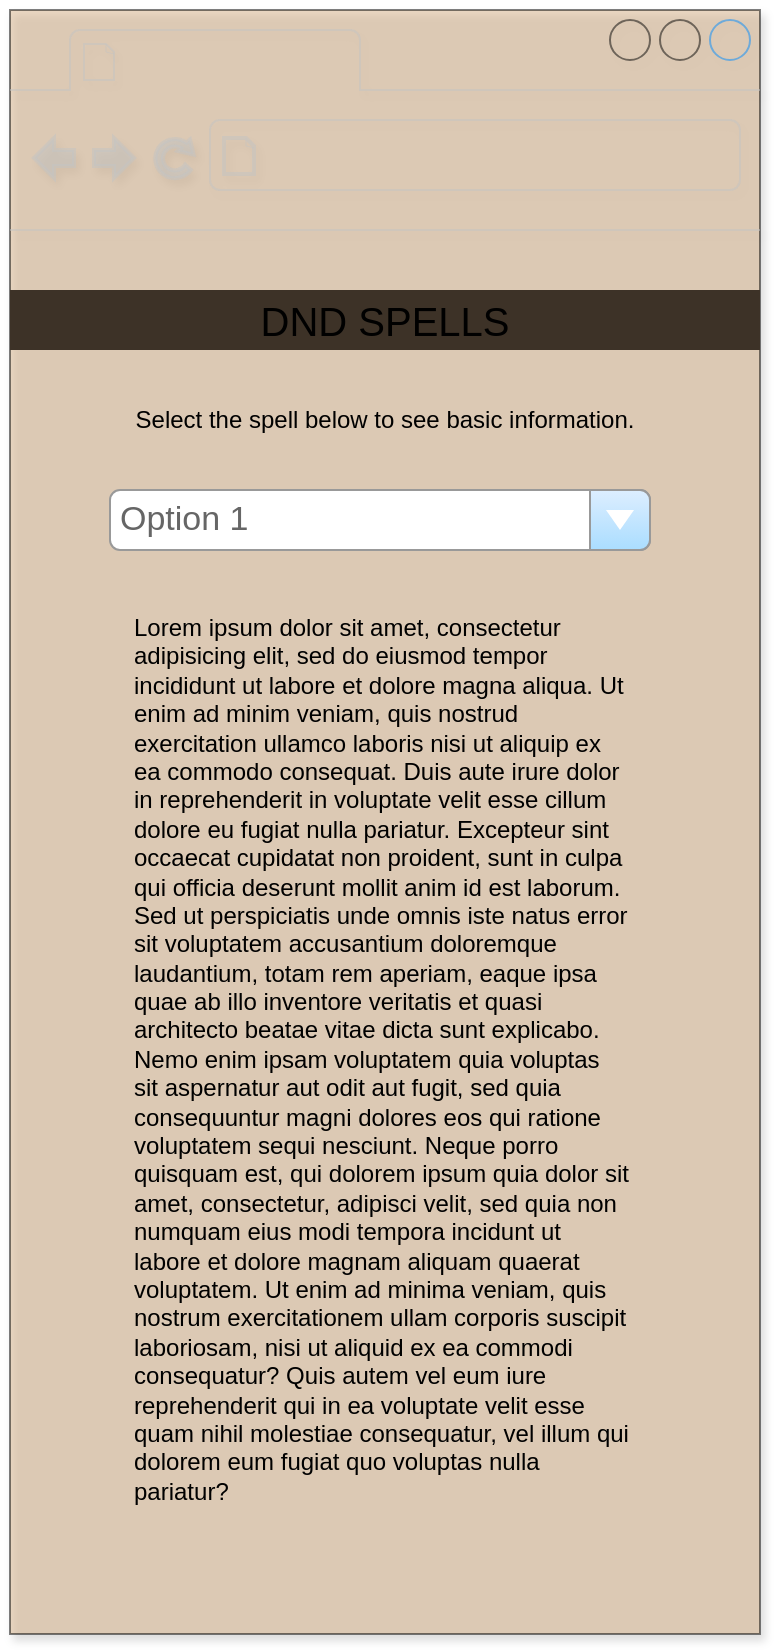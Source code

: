 <mxfile>
    <diagram id="1aX6rk-V3cVcLdr38_9J" name="Page-1">
        <mxGraphModel dx="1402" dy="677" grid="1" gridSize="10" guides="1" tooltips="1" connect="1" arrows="1" fold="1" page="1" pageScale="1" pageWidth="850" pageHeight="1100" math="0" shadow="0">
            <root>
                <mxCell id="0"/>
                <mxCell id="1" parent="0"/>
                <mxCell id="2" value="" style="strokeWidth=1;shadow=1;dashed=0;align=center;html=1;shape=mxgraph.mockup.containers.browserWindow;rSize=0;strokeColor=default;strokeColor2=#008cff;strokeColor3=#c4c4c4;mainText=,;recursiveResize=0;fillColor=#D9B389;fontColor=#ffffff;fillStyle=auto;gradientColor=default;perimeterSpacing=0;opacity=50;" parent="1" vertex="1">
                    <mxGeometry x="230" y="40" width="375" height="812" as="geometry"/>
                </mxCell>
                <mxCell id="5" value="DND SPELLS" style="text;html=1;strokeColor=none;fillColor=#3D3227;align=center;verticalAlign=middle;whiteSpace=wrap;rounded=0;fontSize=20;fontColor=#000000;" parent="1" vertex="1">
                    <mxGeometry x="230" y="180" width="375" height="30" as="geometry"/>
                </mxCell>
                <mxCell id="8" value="Select the spell below to see basic information." style="text;html=1;strokeColor=none;fillColor=none;align=center;verticalAlign=middle;whiteSpace=wrap;rounded=0;fontSize=12;fontColor=#000000;" parent="1" vertex="1">
                    <mxGeometry x="230" y="210" width="375" height="70" as="geometry"/>
                </mxCell>
                <mxCell id="9" value="Option 1" style="strokeWidth=1;shadow=0;dashed=0;align=center;html=1;shape=mxgraph.mockup.forms.comboBox;strokeColor=#999999;fillColor=#ddeeff;align=left;fillColor2=#aaddff;mainText=;fontColor=#666666;fontSize=17;spacingLeft=3;" parent="1" vertex="1">
                    <mxGeometry x="280" y="280" width="270" height="30" as="geometry"/>
                </mxCell>
                <mxCell id="10" value="Lorem ipsum dolor sit amet, consectetur adipisicing elit, sed do eiusmod tempor incididunt ut labore et dolore magna aliqua. Ut enim ad minim veniam, quis nostrud exercitation ullamco laboris nisi ut aliquip ex ea commodo consequat. Duis aute irure dolor in reprehenderit in voluptate velit esse cillum dolore eu fugiat nulla pariatur. Excepteur sint occaecat cupidatat non proident, sunt in culpa qui officia deserunt mollit anim id est laborum.&#10;Sed ut perspiciatis unde omnis iste natus error sit voluptatem accusantium doloremque laudantium, totam rem aperiam, eaque ipsa quae ab illo inventore veritatis et quasi architecto beatae vitae dicta sunt explicabo. Nemo enim ipsam voluptatem quia voluptas sit aspernatur aut odit aut fugit, sed quia consequuntur magni dolores eos qui ratione voluptatem sequi nesciunt. Neque porro quisquam est, qui dolorem ipsum quia dolor sit amet, consectetur, adipisci velit, sed quia non numquam eius modi tempora incidunt ut labore et dolore magnam aliquam quaerat voluptatem. Ut enim ad minima veniam, quis nostrum exercitationem ullam corporis suscipit laboriosam, nisi ut aliquid ex ea commodi consequatur? Quis autem vel eum iure reprehenderit qui in ea voluptate velit esse quam nihil molestiae consequatur, vel illum qui dolorem eum fugiat quo voluptas nulla pariatur?" style="text;spacingTop=-5;whiteSpace=wrap;html=1;align=left;fontSize=12;fontFamily=Helvetica;fillColor=none;strokeColor=none;labelBackgroundColor=none;fontColor=#000000;" parent="1" vertex="1">
                    <mxGeometry x="290" y="340" width="250" height="470" as="geometry"/>
                </mxCell>
            </root>
        </mxGraphModel>
    </diagram>
</mxfile>
